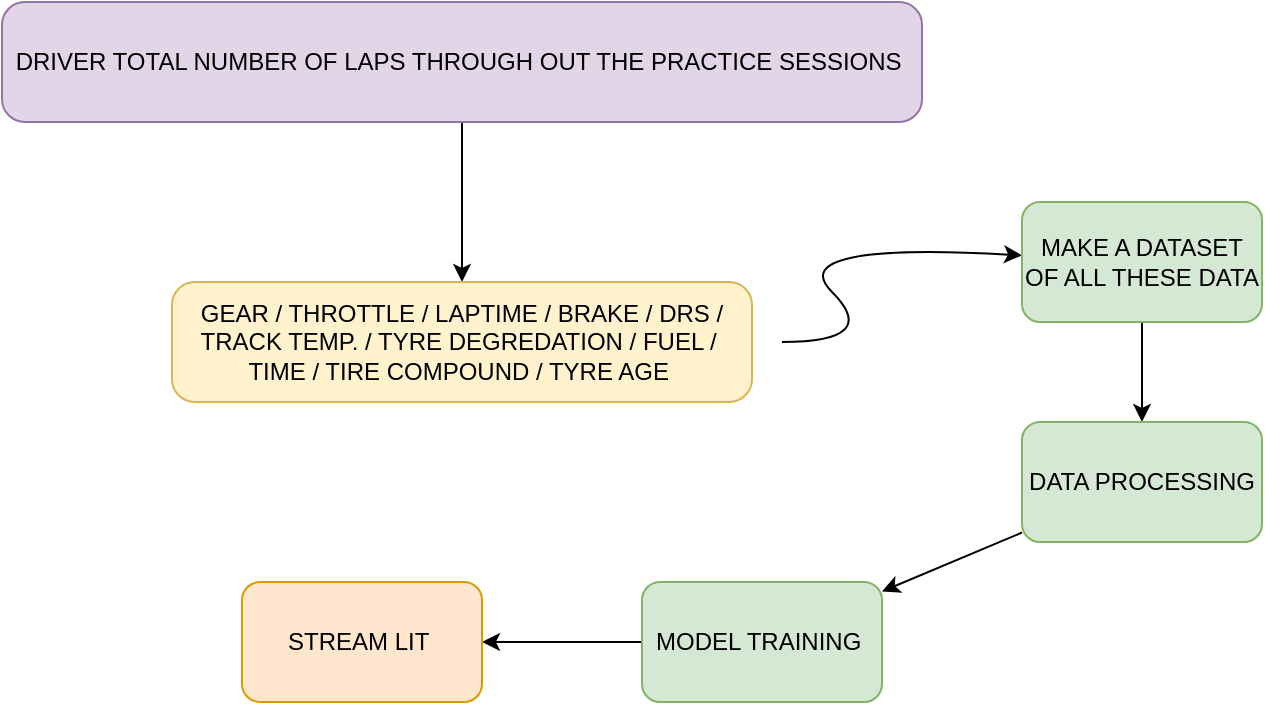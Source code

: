 <mxfile>
    <diagram id="YToG_ctm1uFiHxLUgHs6" name="Page-1">
        <mxGraphModel dx="1002" dy="563" grid="1" gridSize="10" guides="1" tooltips="1" connect="1" arrows="1" fold="1" page="1" pageScale="1" pageWidth="850" pageHeight="1100" math="0" shadow="0">
            <root>
                <mxCell id="0"/>
                <mxCell id="1" parent="0"/>
                <mxCell id="7" value="" style="edgeStyle=none;html=1;" edge="1" parent="1" source="5" target="6">
                    <mxGeometry relative="1" as="geometry"/>
                </mxCell>
                <mxCell id="5" value="&lt;span style=&quot;color: rgb(0, 0, 0);&quot;&gt;DRIVER TOTAL NUMBER OF LAPS THROUGH OUT THE PRACTICE SESSIONS&amp;nbsp;&lt;/span&gt;" style="rounded=1;whiteSpace=wrap;html=1;fillColor=#e1d5e7;strokeColor=#9673a6;arcSize=19;" vertex="1" parent="1">
                    <mxGeometry x="220" y="110" width="460" height="60" as="geometry"/>
                </mxCell>
                <mxCell id="6" value="GEAR / THROTTLE / LAPTIME / BRAKE / DRS / TRACK TEMP. / TYRE DEGREDATION / FUEL /&amp;nbsp; TIME / TIRE COMPOUND / TYRE AGE&amp;nbsp;" style="rounded=1;whiteSpace=wrap;html=1;fillColor=#fff2cc;strokeColor=#d6b656;arcSize=19;" vertex="1" parent="1">
                    <mxGeometry x="305" y="250" width="290" height="60" as="geometry"/>
                </mxCell>
                <mxCell id="8" value="" style="curved=1;endArrow=classic;html=1;" edge="1" parent="1" target="9">
                    <mxGeometry width="50" height="50" relative="1" as="geometry">
                        <mxPoint x="610" y="280" as="sourcePoint"/>
                        <mxPoint x="690" y="230" as="targetPoint"/>
                        <Array as="points">
                            <mxPoint x="660" y="280"/>
                            <mxPoint x="610" y="230"/>
                        </Array>
                    </mxGeometry>
                </mxCell>
                <mxCell id="10" style="edgeStyle=none;html=1;exitX=0.5;exitY=1;exitDx=0;exitDy=0;" edge="1" parent="1" source="9" target="11">
                    <mxGeometry relative="1" as="geometry">
                        <mxPoint x="790" y="320" as="targetPoint"/>
                    </mxGeometry>
                </mxCell>
                <mxCell id="9" value="MAKE A DATASET OF ALL THESE DATA" style="rounded=1;whiteSpace=wrap;html=1;fillColor=#d5e8d4;strokeColor=#82b366;" vertex="1" parent="1">
                    <mxGeometry x="730" y="210" width="120" height="60" as="geometry"/>
                </mxCell>
                <mxCell id="13" value="" style="edgeStyle=none;html=1;" edge="1" parent="1" source="11" target="12">
                    <mxGeometry relative="1" as="geometry"/>
                </mxCell>
                <mxCell id="11" value="DATA PROCESSING" style="rounded=1;whiteSpace=wrap;html=1;fillColor=#d5e8d4;strokeColor=#82b366;" vertex="1" parent="1">
                    <mxGeometry x="730" y="320" width="120" height="60" as="geometry"/>
                </mxCell>
                <mxCell id="15" value="" style="edgeStyle=none;html=1;" edge="1" parent="1" source="12" target="14">
                    <mxGeometry relative="1" as="geometry"/>
                </mxCell>
                <mxCell id="12" value="MODEL TRAINING&lt;span style=&quot;background-color: transparent;&quot;&gt;&amp;nbsp;&lt;/span&gt;" style="rounded=1;whiteSpace=wrap;html=1;fillColor=#d5e8d4;strokeColor=#82b366;" vertex="1" parent="1">
                    <mxGeometry x="540" y="400" width="120" height="60" as="geometry"/>
                </mxCell>
                <mxCell id="14" value="STREAM LIT&amp;nbsp;" style="rounded=1;whiteSpace=wrap;html=1;fillColor=#ffe6cc;strokeColor=#d79b00;" vertex="1" parent="1">
                    <mxGeometry x="340" y="400" width="120" height="60" as="geometry"/>
                </mxCell>
            </root>
        </mxGraphModel>
    </diagram>
</mxfile>
